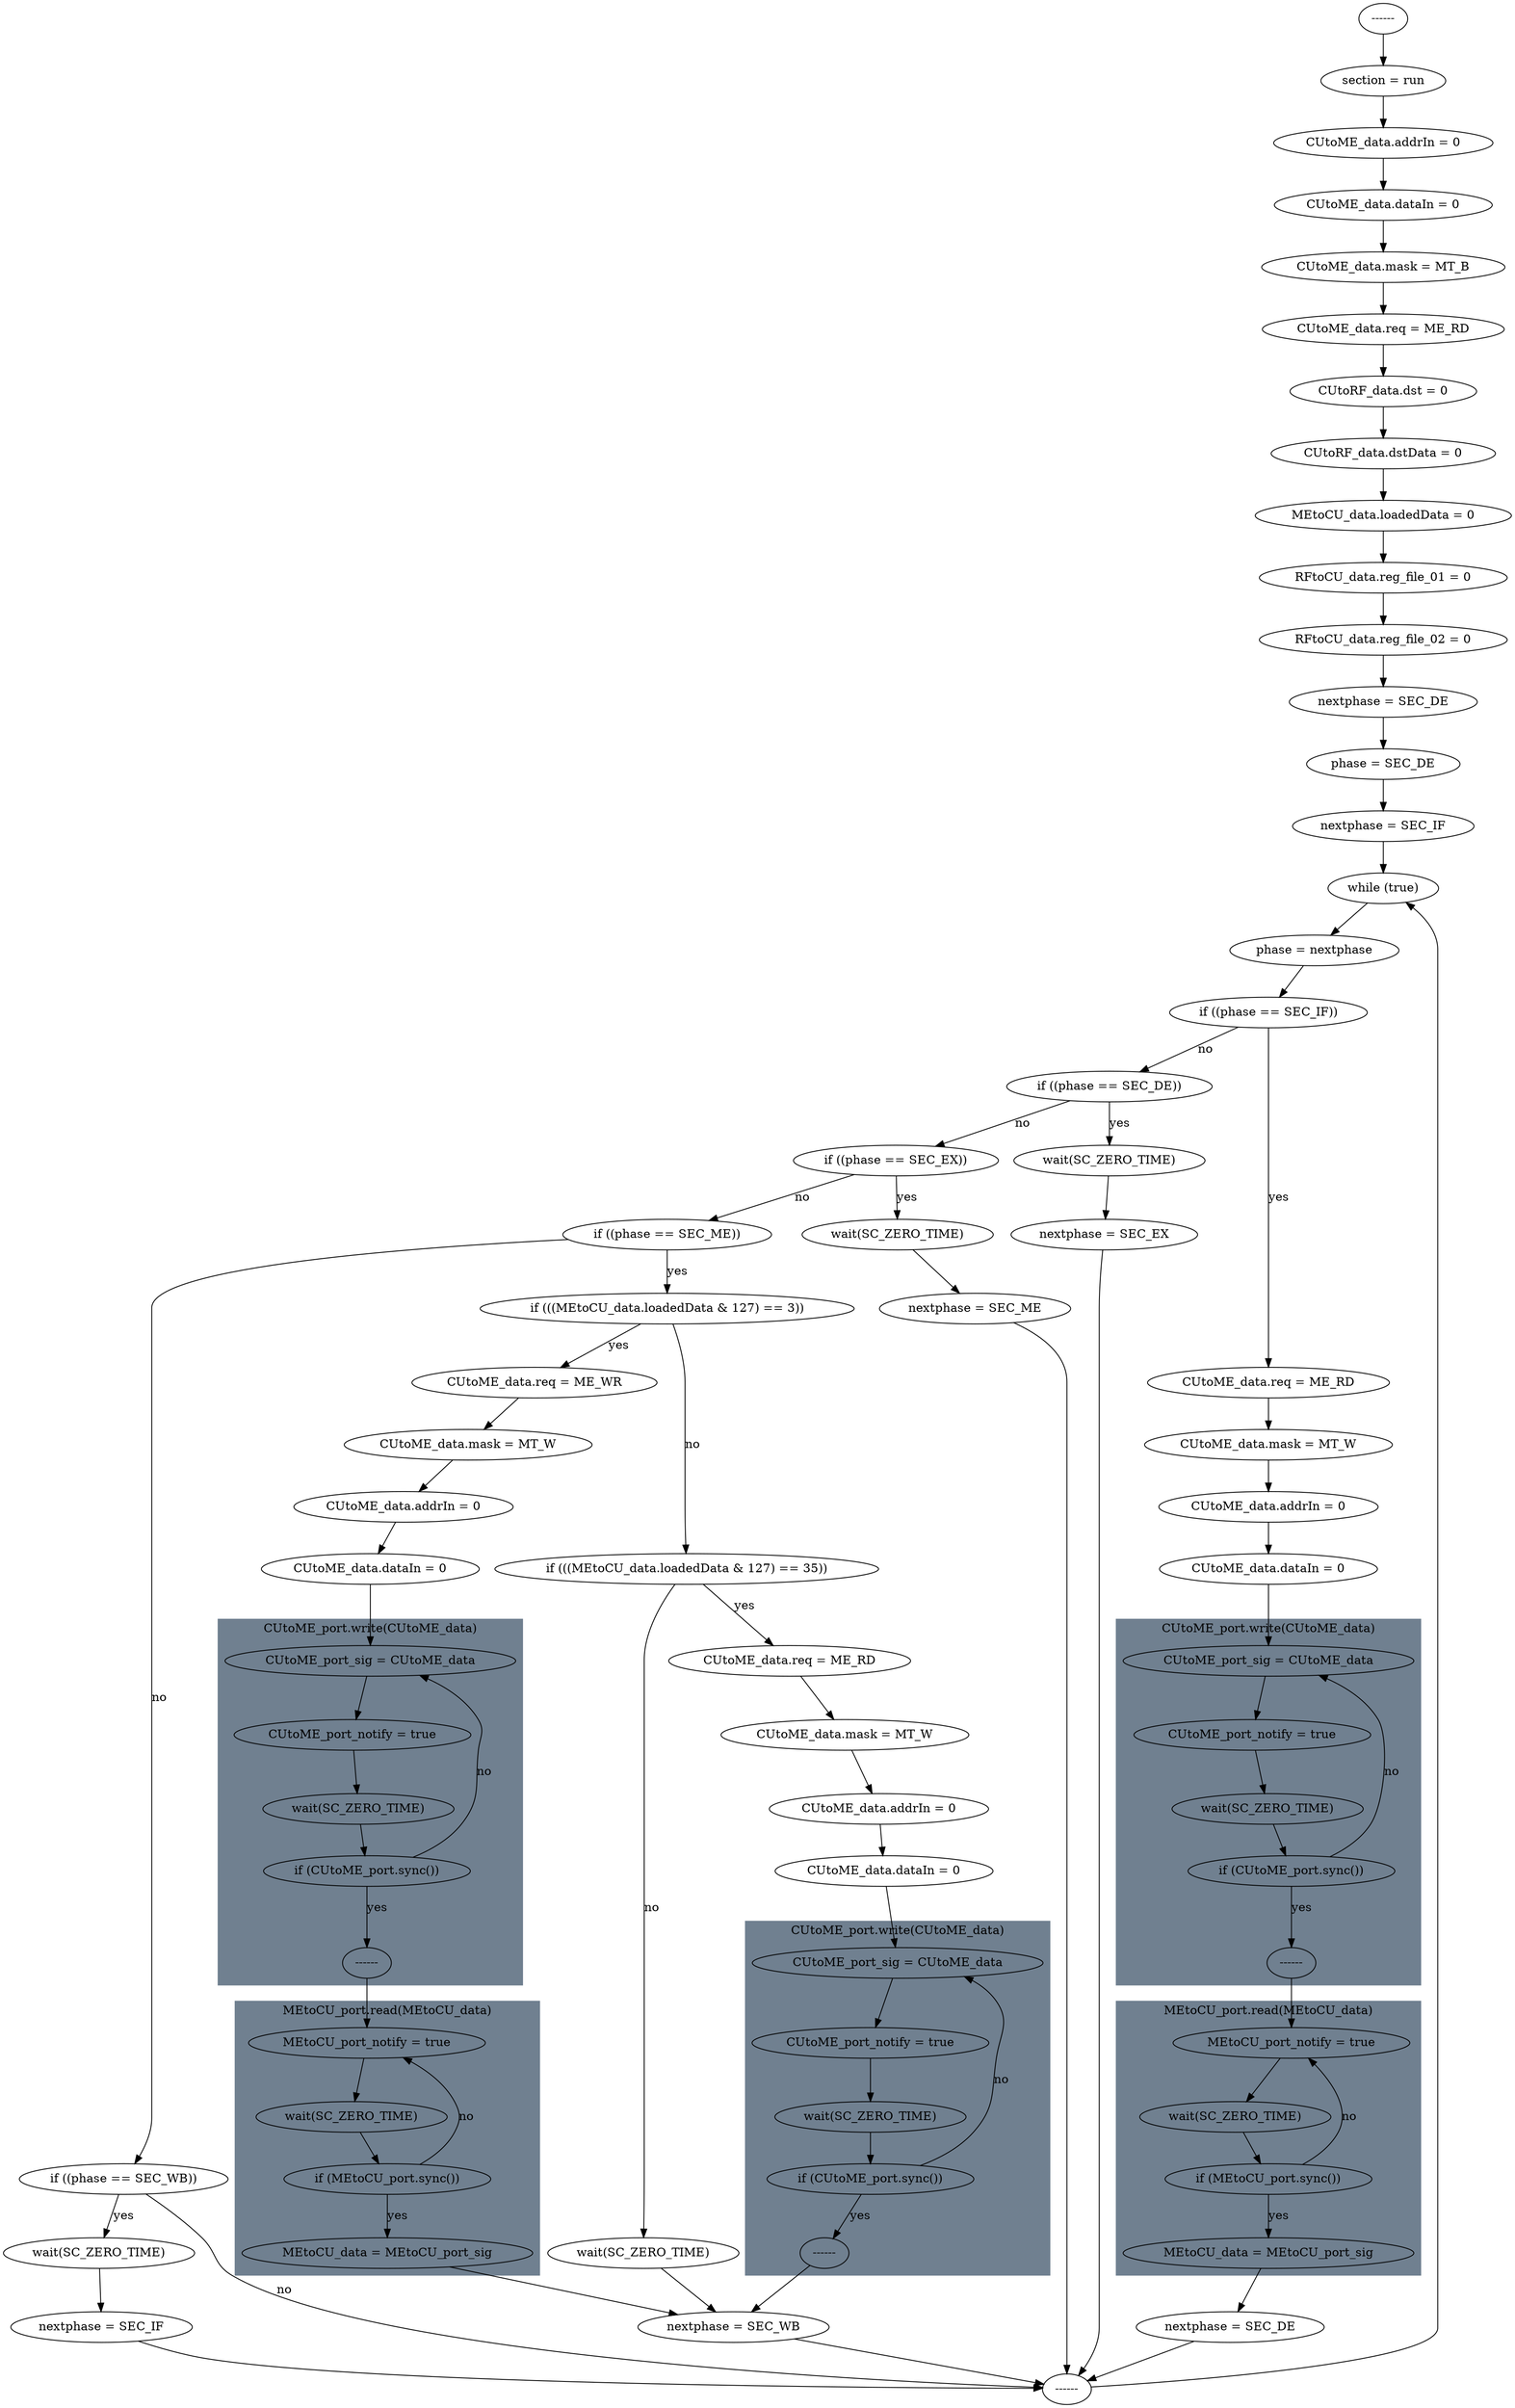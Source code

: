 digraph core {  graph [rankdir=TD];
state_0[ label = "------"];
state_1[ label = "section = run"];
state_2[ label = "CUtoME_data.addrIn = 0"];
state_3[ label = "CUtoME_data.dataIn = 0"];
state_4[ label = "CUtoME_data.mask = MT_B"];
state_5[ label = "CUtoME_data.req = ME_RD"];
state_6[ label = "CUtoRF_data.dst = 0"];
state_7[ label = "CUtoRF_data.dstData = 0"];
state_8[ label = "MEtoCU_data.loadedData = 0"];
state_9[ label = "RFtoCU_data.reg_file_01 = 0"];
state_10[ label = "RFtoCU_data.reg_file_02 = 0"];
state_11[ label = "nextphase = SEC_DE"];
state_12[ label = "phase = SEC_DE"];
state_13[ label = "nextphase = SEC_IF"];
state_14[ label = "while (true)"];
state_15[ label = "phase = nextphase"];
state_16[ label = "if ((phase == SEC_IF))"];
state_17[ label = "CUtoME_data.req = ME_RD"];
state_18[ label = "CUtoME_data.mask = MT_W"];
state_19[ label = "CUtoME_data.addrIn = 0"];
state_20[ label = "CUtoME_data.dataIn = 0"];
state_21[ label = "CUtoME_port_sig = CUtoME_data"];
state_22[ label = "MEtoCU_port_notify = true"];
state_23[ label = "nextphase = SEC_DE"];
state_24[ label = "------"];
state_25[ label = "if ((phase == SEC_DE))"];
state_26[ label = "wait(SC_ZERO_TIME)"];
state_27[ label = "nextphase = SEC_EX"];
state_28[ label = "if ((phase == SEC_EX))"];
state_29[ label = "wait(SC_ZERO_TIME)"];
state_30[ label = "nextphase = SEC_ME"];
state_31[ label = "if ((phase == SEC_ME))"];
state_32[ label = "if (((MEtoCU_data.loadedData & 127) == 3))"];
state_33[ label = "CUtoME_data.req = ME_WR"];
state_34[ label = "CUtoME_data.mask = MT_W"];
state_35[ label = "CUtoME_data.addrIn = 0"];
state_36[ label = "CUtoME_data.dataIn = 0"];
state_37[ label = "CUtoME_port_sig = CUtoME_data"];
state_38[ label = "MEtoCU_port_notify = true"];
state_39[ label = "nextphase = SEC_WB"];
state_40[ label = "if (((MEtoCU_data.loadedData & 127) == 35))"];
state_41[ label = "CUtoME_data.req = ME_RD"];
state_42[ label = "CUtoME_data.mask = MT_W"];
state_43[ label = "CUtoME_data.addrIn = 0"];
state_44[ label = "CUtoME_data.dataIn = 0"];
state_45[ label = "CUtoME_port_sig = CUtoME_data"];
state_46[ label = "wait(SC_ZERO_TIME)"];
state_47[ label = "if ((phase == SEC_WB))"];
state_48[ label = "wait(SC_ZERO_TIME)"];
state_49[ label = "nextphase = SEC_IF"];
state_51[ label = "CUtoME_port_notify = true"];
state_52[ label = "wait(SC_ZERO_TIME)"];
state_53[ label = "if (CUtoME_port.sync())"];
state_54[ label = "------"];
state_56[ label = "wait(SC_ZERO_TIME)"];
state_57[ label = "if (MEtoCU_port.sync())"];
state_58[ label = "MEtoCU_data = MEtoCU_port_sig"];
state_60[ label = "CUtoME_port_notify = true"];
state_61[ label = "wait(SC_ZERO_TIME)"];
state_62[ label = "if (CUtoME_port.sync())"];
state_63[ label = "------"];
state_65[ label = "wait(SC_ZERO_TIME)"];
state_66[ label = "if (MEtoCU_port.sync())"];
state_67[ label = "MEtoCU_data = MEtoCU_port_sig"];
state_69[ label = "CUtoME_port_notify = true"];
state_70[ label = "wait(SC_ZERO_TIME)"];
state_71[ label = "if (CUtoME_port.sync())"];
state_72[ label = "------"];

state_0 -> state_1;
state_1 -> state_2;
state_2 -> state_3;
state_3 -> state_4;
state_4 -> state_5;
state_5 -> state_6;
state_6 -> state_7;
state_7 -> state_8;
state_8 -> state_9;
state_9 -> state_10;
state_10 -> state_11;
state_11 -> state_12;
state_12 -> state_13;
state_13 -> state_14;
state_14 -> state_15;
state_15 -> state_16;
state_16 -> state_17[label = "yes"];
state_16 -> state_25[label = "no"];
state_17 -> state_18;
state_18 -> state_19;
state_19 -> state_20;
state_20 -> state_21;
state_21 -> state_51;
state_22 -> state_56;
state_23 -> state_24;
state_24 -> state_14;
state_25 -> state_26[label = "yes"];
state_25 -> state_28[label = "no"];
state_26 -> state_27;
state_27 -> state_24;
state_28 -> state_29[label = "yes"];
state_28 -> state_31[label = "no"];
state_29 -> state_30;
state_30 -> state_24;
state_31 -> state_32[label = "yes"];
state_31 -> state_47[label = "no"];
state_32 -> state_33[label = "yes"];
state_32 -> state_40[label = "no"];
state_33 -> state_34;
state_34 -> state_35;
state_35 -> state_36;
state_36 -> state_37;
state_37 -> state_60;
state_38 -> state_65;
state_39 -> state_24;
state_40 -> state_41[label = "yes"];
state_40 -> state_46[label = "no"];
state_41 -> state_42;
state_42 -> state_43;
state_43 -> state_44;
state_44 -> state_45;
state_45 -> state_69;
state_46 -> state_39;
state_47 -> state_48[label = "yes"];
state_47 -> state_24[label = "no"];
state_48 -> state_49;
state_49 -> state_24;
state_51 -> state_52;
state_52 -> state_53;
state_53 -> state_21[label = "no"];
state_53 -> state_54[label = "yes"];
state_54 -> state_22;
state_56 -> state_57;
state_57 -> state_22[label = "no"];
state_57 -> state_58[label = "yes"];
state_58 -> state_23;
state_60 -> state_61;
state_61 -> state_62;
state_62 -> state_37[label = "no"];
state_62 -> state_63[label = "yes"];
state_63 -> state_38;
state_65 -> state_66;
state_66 -> state_38[label = "no"];
state_66 -> state_67[label = "yes"];
state_67 -> state_39;
state_69 -> state_70;
state_70 -> state_71;
state_71 -> state_45[label = "no"];
state_71 -> state_72[label = "yes"];
state_72 -> state_39;

subgraph cluster_0 {
style=filled; color=slategray;
state_21
state_51
state_52
state_53
state_54
label = "CUtoME_port.write(CUtoME_data)";
}
subgraph cluster_1 {
style=filled; color=slategray;
state_37
state_60
state_61
state_62
state_63
label = "CUtoME_port.write(CUtoME_data)";
}
subgraph cluster_2 {
style=filled; color=slategray;
state_45
state_69
state_70
state_71
state_72
label = "CUtoME_port.write(CUtoME_data)";
}
subgraph cluster_3 {
style=filled; color=slategray;
state_22
state_56
state_57
state_58
label = "MEtoCU_port.read(MEtoCU_data)";
}
subgraph cluster_4 {
style=filled; color=slategray;
state_38
state_65
state_66
state_67
label = "MEtoCU_port.read(MEtoCU_data)";
}
}
